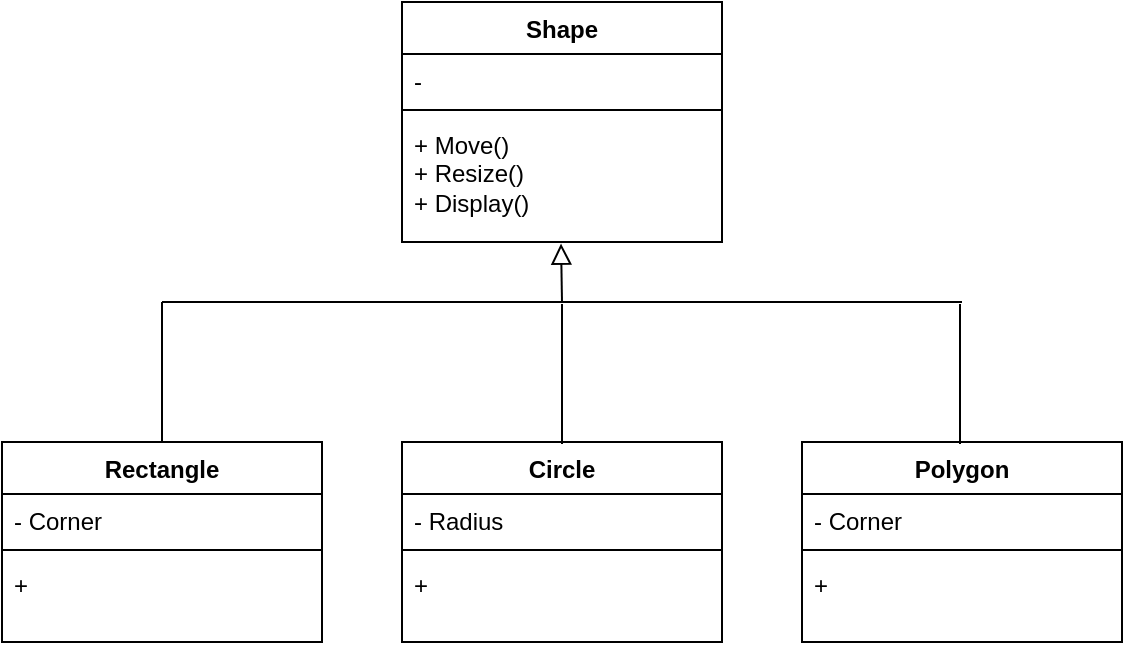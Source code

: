 <mxfile version="24.8.0">
  <diagram name="Page-1" id="bKFuNez4rwpoJdu2fd9x">
    <mxGraphModel dx="1050" dy="522" grid="1" gridSize="10" guides="1" tooltips="1" connect="1" arrows="1" fold="1" page="1" pageScale="1" pageWidth="850" pageHeight="1100" math="0" shadow="0">
      <root>
        <mxCell id="0" />
        <mxCell id="1" parent="0" />
        <mxCell id="KV50-rv1kgnHZc_U0e0z-1" value="Rectangle" style="swimlane;fontStyle=1;align=center;verticalAlign=top;childLayout=stackLayout;horizontal=1;startSize=26;horizontalStack=0;resizeParent=1;resizeParentMax=0;resizeLast=0;collapsible=1;marginBottom=0;whiteSpace=wrap;html=1;" vertex="1" parent="1">
          <mxGeometry x="180" y="250" width="160" height="100" as="geometry" />
        </mxCell>
        <mxCell id="KV50-rv1kgnHZc_U0e0z-2" value="- Corner" style="text;strokeColor=none;fillColor=none;align=left;verticalAlign=top;spacingLeft=4;spacingRight=4;overflow=hidden;rotatable=0;points=[[0,0.5],[1,0.5]];portConstraint=eastwest;whiteSpace=wrap;html=1;" vertex="1" parent="KV50-rv1kgnHZc_U0e0z-1">
          <mxGeometry y="26" width="160" height="24" as="geometry" />
        </mxCell>
        <mxCell id="KV50-rv1kgnHZc_U0e0z-3" value="" style="line;strokeWidth=1;fillColor=none;align=left;verticalAlign=middle;spacingTop=-1;spacingLeft=3;spacingRight=3;rotatable=0;labelPosition=right;points=[];portConstraint=eastwest;strokeColor=inherit;" vertex="1" parent="KV50-rv1kgnHZc_U0e0z-1">
          <mxGeometry y="50" width="160" height="8" as="geometry" />
        </mxCell>
        <mxCell id="KV50-rv1kgnHZc_U0e0z-4" value="+" style="text;strokeColor=none;fillColor=none;align=left;verticalAlign=top;spacingLeft=4;spacingRight=4;overflow=hidden;rotatable=0;points=[[0,0.5],[1,0.5]];portConstraint=eastwest;whiteSpace=wrap;html=1;" vertex="1" parent="KV50-rv1kgnHZc_U0e0z-1">
          <mxGeometry y="58" width="160" height="42" as="geometry" />
        </mxCell>
        <mxCell id="KV50-rv1kgnHZc_U0e0z-5" value="Circle" style="swimlane;fontStyle=1;align=center;verticalAlign=top;childLayout=stackLayout;horizontal=1;startSize=26;horizontalStack=0;resizeParent=1;resizeParentMax=0;resizeLast=0;collapsible=1;marginBottom=0;whiteSpace=wrap;html=1;" vertex="1" parent="1">
          <mxGeometry x="380" y="250" width="160" height="100" as="geometry" />
        </mxCell>
        <mxCell id="KV50-rv1kgnHZc_U0e0z-6" value="- Radius" style="text;strokeColor=none;fillColor=none;align=left;verticalAlign=top;spacingLeft=4;spacingRight=4;overflow=hidden;rotatable=0;points=[[0,0.5],[1,0.5]];portConstraint=eastwest;whiteSpace=wrap;html=1;" vertex="1" parent="KV50-rv1kgnHZc_U0e0z-5">
          <mxGeometry y="26" width="160" height="24" as="geometry" />
        </mxCell>
        <mxCell id="KV50-rv1kgnHZc_U0e0z-7" value="" style="line;strokeWidth=1;fillColor=none;align=left;verticalAlign=middle;spacingTop=-1;spacingLeft=3;spacingRight=3;rotatable=0;labelPosition=right;points=[];portConstraint=eastwest;strokeColor=inherit;" vertex="1" parent="KV50-rv1kgnHZc_U0e0z-5">
          <mxGeometry y="50" width="160" height="8" as="geometry" />
        </mxCell>
        <mxCell id="KV50-rv1kgnHZc_U0e0z-8" value="+" style="text;strokeColor=none;fillColor=none;align=left;verticalAlign=top;spacingLeft=4;spacingRight=4;overflow=hidden;rotatable=0;points=[[0,0.5],[1,0.5]];portConstraint=eastwest;whiteSpace=wrap;html=1;" vertex="1" parent="KV50-rv1kgnHZc_U0e0z-5">
          <mxGeometry y="58" width="160" height="42" as="geometry" />
        </mxCell>
        <mxCell id="KV50-rv1kgnHZc_U0e0z-9" value="Polygon" style="swimlane;fontStyle=1;align=center;verticalAlign=top;childLayout=stackLayout;horizontal=1;startSize=26;horizontalStack=0;resizeParent=1;resizeParentMax=0;resizeLast=0;collapsible=1;marginBottom=0;whiteSpace=wrap;html=1;" vertex="1" parent="1">
          <mxGeometry x="580" y="250" width="160" height="100" as="geometry" />
        </mxCell>
        <mxCell id="KV50-rv1kgnHZc_U0e0z-10" value="- Corner" style="text;strokeColor=none;fillColor=none;align=left;verticalAlign=top;spacingLeft=4;spacingRight=4;overflow=hidden;rotatable=0;points=[[0,0.5],[1,0.5]];portConstraint=eastwest;whiteSpace=wrap;html=1;" vertex="1" parent="KV50-rv1kgnHZc_U0e0z-9">
          <mxGeometry y="26" width="160" height="24" as="geometry" />
        </mxCell>
        <mxCell id="KV50-rv1kgnHZc_U0e0z-11" value="" style="line;strokeWidth=1;fillColor=none;align=left;verticalAlign=middle;spacingTop=-1;spacingLeft=3;spacingRight=3;rotatable=0;labelPosition=right;points=[];portConstraint=eastwest;strokeColor=inherit;" vertex="1" parent="KV50-rv1kgnHZc_U0e0z-9">
          <mxGeometry y="50" width="160" height="8" as="geometry" />
        </mxCell>
        <mxCell id="KV50-rv1kgnHZc_U0e0z-12" value="+" style="text;strokeColor=none;fillColor=none;align=left;verticalAlign=top;spacingLeft=4;spacingRight=4;overflow=hidden;rotatable=0;points=[[0,0.5],[1,0.5]];portConstraint=eastwest;whiteSpace=wrap;html=1;" vertex="1" parent="KV50-rv1kgnHZc_U0e0z-9">
          <mxGeometry y="58" width="160" height="42" as="geometry" />
        </mxCell>
        <mxCell id="KV50-rv1kgnHZc_U0e0z-13" value="Shape" style="swimlane;fontStyle=1;align=center;verticalAlign=top;childLayout=stackLayout;horizontal=1;startSize=26;horizontalStack=0;resizeParent=1;resizeParentMax=0;resizeLast=0;collapsible=1;marginBottom=0;whiteSpace=wrap;html=1;" vertex="1" parent="1">
          <mxGeometry x="380" y="30" width="160" height="120" as="geometry" />
        </mxCell>
        <mxCell id="KV50-rv1kgnHZc_U0e0z-14" value="-" style="text;strokeColor=none;fillColor=none;align=left;verticalAlign=top;spacingLeft=4;spacingRight=4;overflow=hidden;rotatable=0;points=[[0,0.5],[1,0.5]];portConstraint=eastwest;whiteSpace=wrap;html=1;" vertex="1" parent="KV50-rv1kgnHZc_U0e0z-13">
          <mxGeometry y="26" width="160" height="24" as="geometry" />
        </mxCell>
        <mxCell id="KV50-rv1kgnHZc_U0e0z-15" value="" style="line;strokeWidth=1;fillColor=none;align=left;verticalAlign=middle;spacingTop=-1;spacingLeft=3;spacingRight=3;rotatable=0;labelPosition=right;points=[];portConstraint=eastwest;strokeColor=inherit;" vertex="1" parent="KV50-rv1kgnHZc_U0e0z-13">
          <mxGeometry y="50" width="160" height="8" as="geometry" />
        </mxCell>
        <mxCell id="KV50-rv1kgnHZc_U0e0z-16" value="+ Move()&lt;div&gt;+ Resize()&lt;/div&gt;&lt;div&gt;+ Display()&lt;/div&gt;" style="text;strokeColor=none;fillColor=none;align=left;verticalAlign=top;spacingLeft=4;spacingRight=4;overflow=hidden;rotatable=0;points=[[0,0.5],[1,0.5]];portConstraint=eastwest;whiteSpace=wrap;html=1;" vertex="1" parent="KV50-rv1kgnHZc_U0e0z-13">
          <mxGeometry y="58" width="160" height="62" as="geometry" />
        </mxCell>
        <mxCell id="KV50-rv1kgnHZc_U0e0z-17" value="" style="endArrow=block;html=1;rounded=0;align=center;verticalAlign=bottom;endFill=0;labelBackgroundColor=none;endSize=8;entryX=0.497;entryY=1.013;entryDx=0;entryDy=0;entryPerimeter=0;" edge="1" parent="1" target="KV50-rv1kgnHZc_U0e0z-16">
          <mxGeometry relative="1" as="geometry">
            <mxPoint x="460" y="180" as="sourcePoint" />
            <mxPoint x="290" y="120" as="targetPoint" />
          </mxGeometry>
        </mxCell>
        <mxCell id="KV50-rv1kgnHZc_U0e0z-19" value="" style="endArrow=none;html=1;rounded=0;" edge="1" parent="1">
          <mxGeometry width="50" height="50" relative="1" as="geometry">
            <mxPoint x="260" y="180" as="sourcePoint" />
            <mxPoint x="660" y="180" as="targetPoint" />
          </mxGeometry>
        </mxCell>
        <mxCell id="KV50-rv1kgnHZc_U0e0z-20" value="" style="endArrow=none;html=1;rounded=0;exitX=0.5;exitY=0;exitDx=0;exitDy=0;" edge="1" parent="1" source="KV50-rv1kgnHZc_U0e0z-1">
          <mxGeometry width="50" height="50" relative="1" as="geometry">
            <mxPoint x="400" y="300" as="sourcePoint" />
            <mxPoint x="260" y="180" as="targetPoint" />
          </mxGeometry>
        </mxCell>
        <mxCell id="KV50-rv1kgnHZc_U0e0z-21" value="" style="endArrow=none;html=1;rounded=0;exitX=0.5;exitY=0;exitDx=0;exitDy=0;" edge="1" parent="1">
          <mxGeometry width="50" height="50" relative="1" as="geometry">
            <mxPoint x="460" y="251" as="sourcePoint" />
            <mxPoint x="460" y="181" as="targetPoint" />
          </mxGeometry>
        </mxCell>
        <mxCell id="KV50-rv1kgnHZc_U0e0z-22" value="" style="endArrow=none;html=1;rounded=0;exitX=0.5;exitY=0;exitDx=0;exitDy=0;" edge="1" parent="1">
          <mxGeometry width="50" height="50" relative="1" as="geometry">
            <mxPoint x="659" y="251" as="sourcePoint" />
            <mxPoint x="659" y="181" as="targetPoint" />
          </mxGeometry>
        </mxCell>
      </root>
    </mxGraphModel>
  </diagram>
</mxfile>
